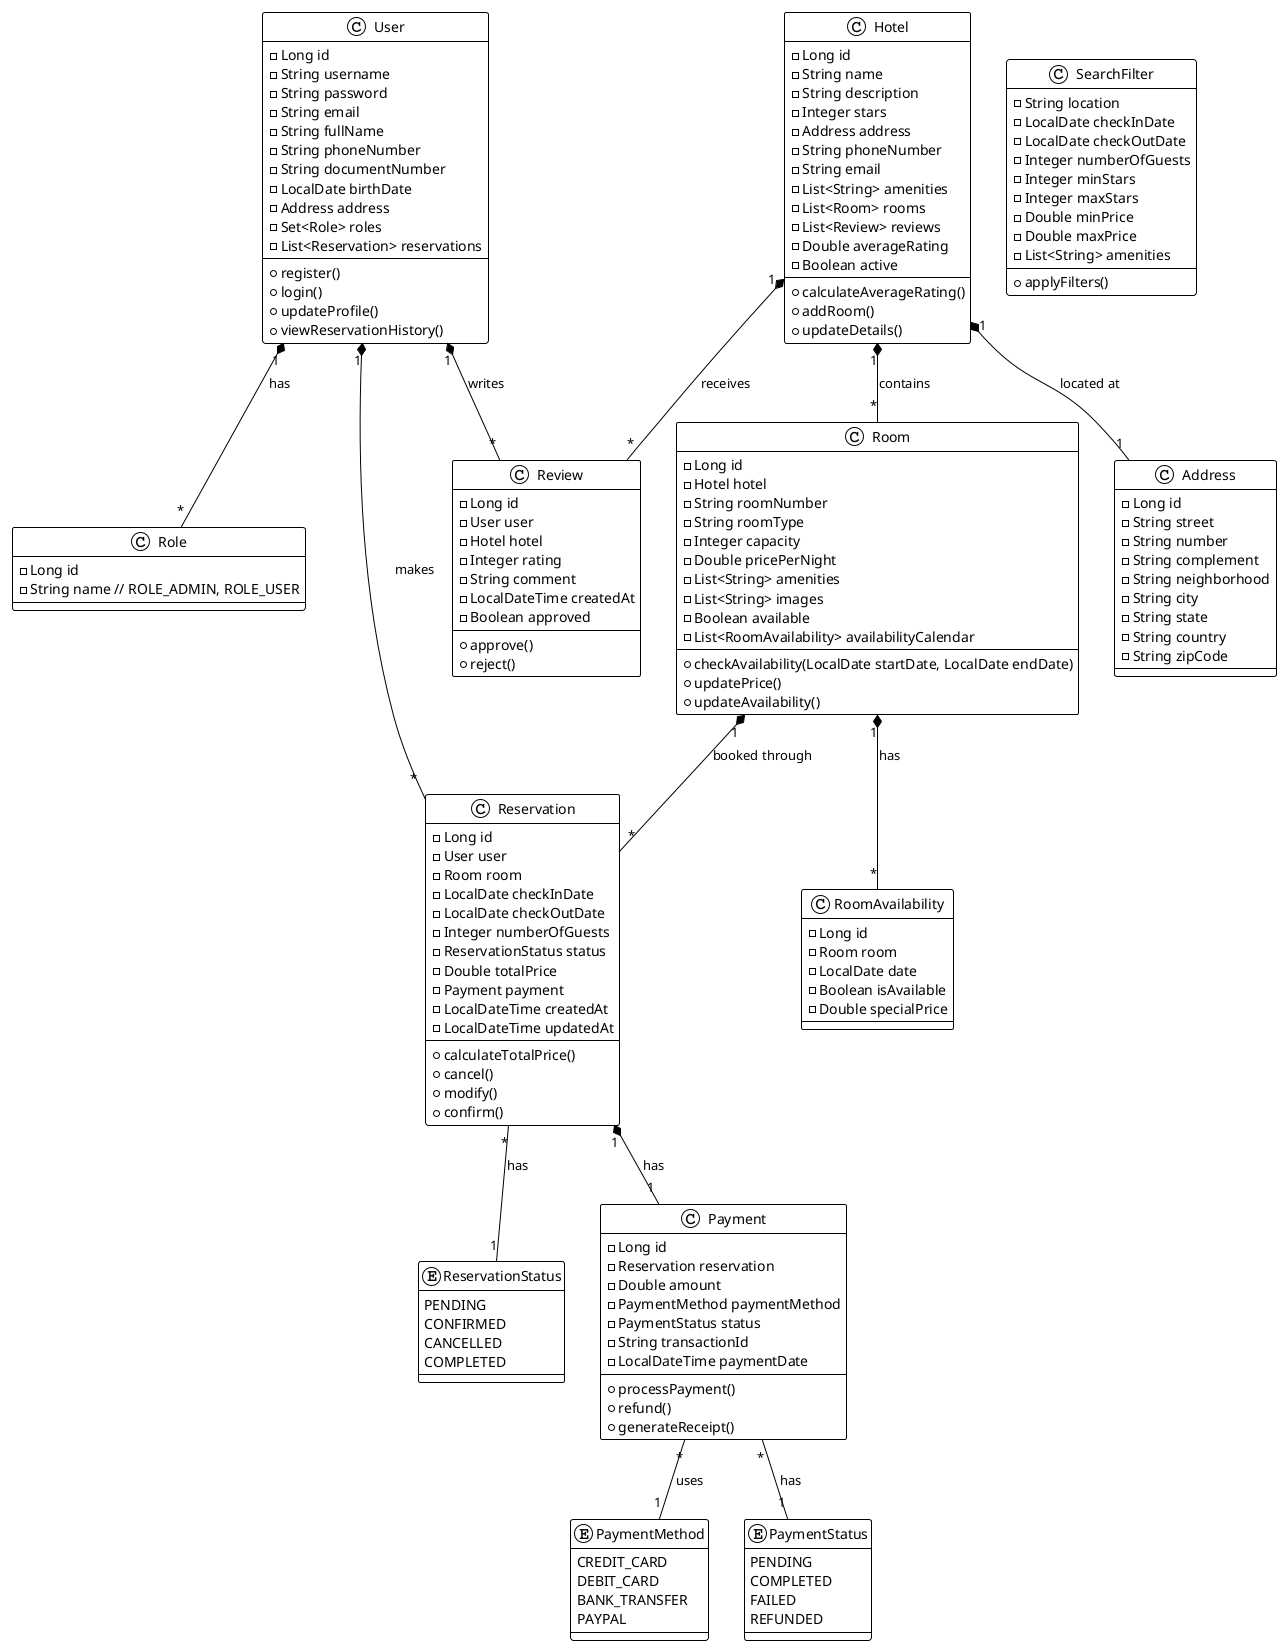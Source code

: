 @startuml
!theme plain

' Entidades principais do sistema de reservas de hotéis 123Km

class User {
  -Long id
  -String username
  -String password
  -String email
  -String fullName
  -String phoneNumber
  -String documentNumber
  -LocalDate birthDate
  -Address address
  -Set<Role> roles
  -List<Reservation> reservations
  +register()
  +login()
  +updateProfile()
  +viewReservationHistory()
}

class Role {
  -Long id
  -String name // ROLE_ADMIN, ROLE_USER
}

class Hotel {
  -Long id
  -String name
  -String description
  -Integer stars
  -Address address
  -String phoneNumber
  -String email
  -List<String> amenities
  -List<Room> rooms
  -List<Review> reviews
  -Double averageRating
  -Boolean active
  +calculateAverageRating()
  +addRoom()
  +updateDetails()
}

class Room {
  -Long id
  -Hotel hotel
  -String roomNumber
  -String roomType
  -Integer capacity
  -Double pricePerNight
  -List<String> amenities
  -List<String> images
  -Boolean available
  -List<RoomAvailability> availabilityCalendar
  +checkAvailability(LocalDate startDate, LocalDate endDate)
  +updatePrice()
  +updateAvailability()
}

class RoomAvailability {
  -Long id
  -Room room
  -LocalDate date
  -Boolean isAvailable
  -Double specialPrice
}

class Reservation {
  -Long id
  -User user
  -Room room
  -LocalDate checkInDate
  -LocalDate checkOutDate
  -Integer numberOfGuests
  -ReservationStatus status
  -Double totalPrice
  -Payment payment
  -LocalDateTime createdAt
  -LocalDateTime updatedAt
  +calculateTotalPrice()
  +cancel()
  +modify()
  +confirm()
}

enum ReservationStatus {
  PENDING
  CONFIRMED
  CANCELLED
  COMPLETED
}

class Payment {
  -Long id
  -Reservation reservation
  -Double amount
  -PaymentMethod paymentMethod
  -PaymentStatus status
  -String transactionId
  -LocalDateTime paymentDate
  +processPayment()
  +refund()
  +generateReceipt()
}

enum PaymentMethod {
  CREDIT_CARD
  DEBIT_CARD
  BANK_TRANSFER
  PAYPAL
}

enum PaymentStatus {
  PENDING
  COMPLETED
  FAILED
  REFUNDED
}

class Review {
  -Long id
  -User user
  -Hotel hotel
  -Integer rating
  -String comment
  -LocalDateTime createdAt
  -Boolean approved
  +approve()
  +reject()
}

class Address {
  -Long id
  -String street
  -String number
  -String complement
  -String neighborhood
  -String city
  -String state
  -String country
  -String zipCode
}

class SearchFilter {
  -String location
  -LocalDate checkInDate
  -LocalDate checkOutDate
  -Integer numberOfGuests
  -Integer minStars
  -Integer maxStars
  -Double minPrice
  -Double maxPrice
  -List<String> amenities
  +applyFilters()
}

' Relacionamentos
User "1" *-- "*" Role : has
User "1" *-- "*" Reservation : makes
User "1" *-- "*" Review : writes

Hotel "1" *-- "*" Room : contains
Hotel "1" *-- "*" Review : receives
Hotel "1" *-- "1" Address : located at

Room "1" *-- "*" RoomAvailability : has
Room "1" *-- "*" Reservation : booked through

Reservation "1" *-- "1" Payment : has
Reservation "*" -- "1" ReservationStatus : has

Payment "*" -- "1" PaymentMethod : uses
Payment "*" -- "1" PaymentStatus : has

@enduml
